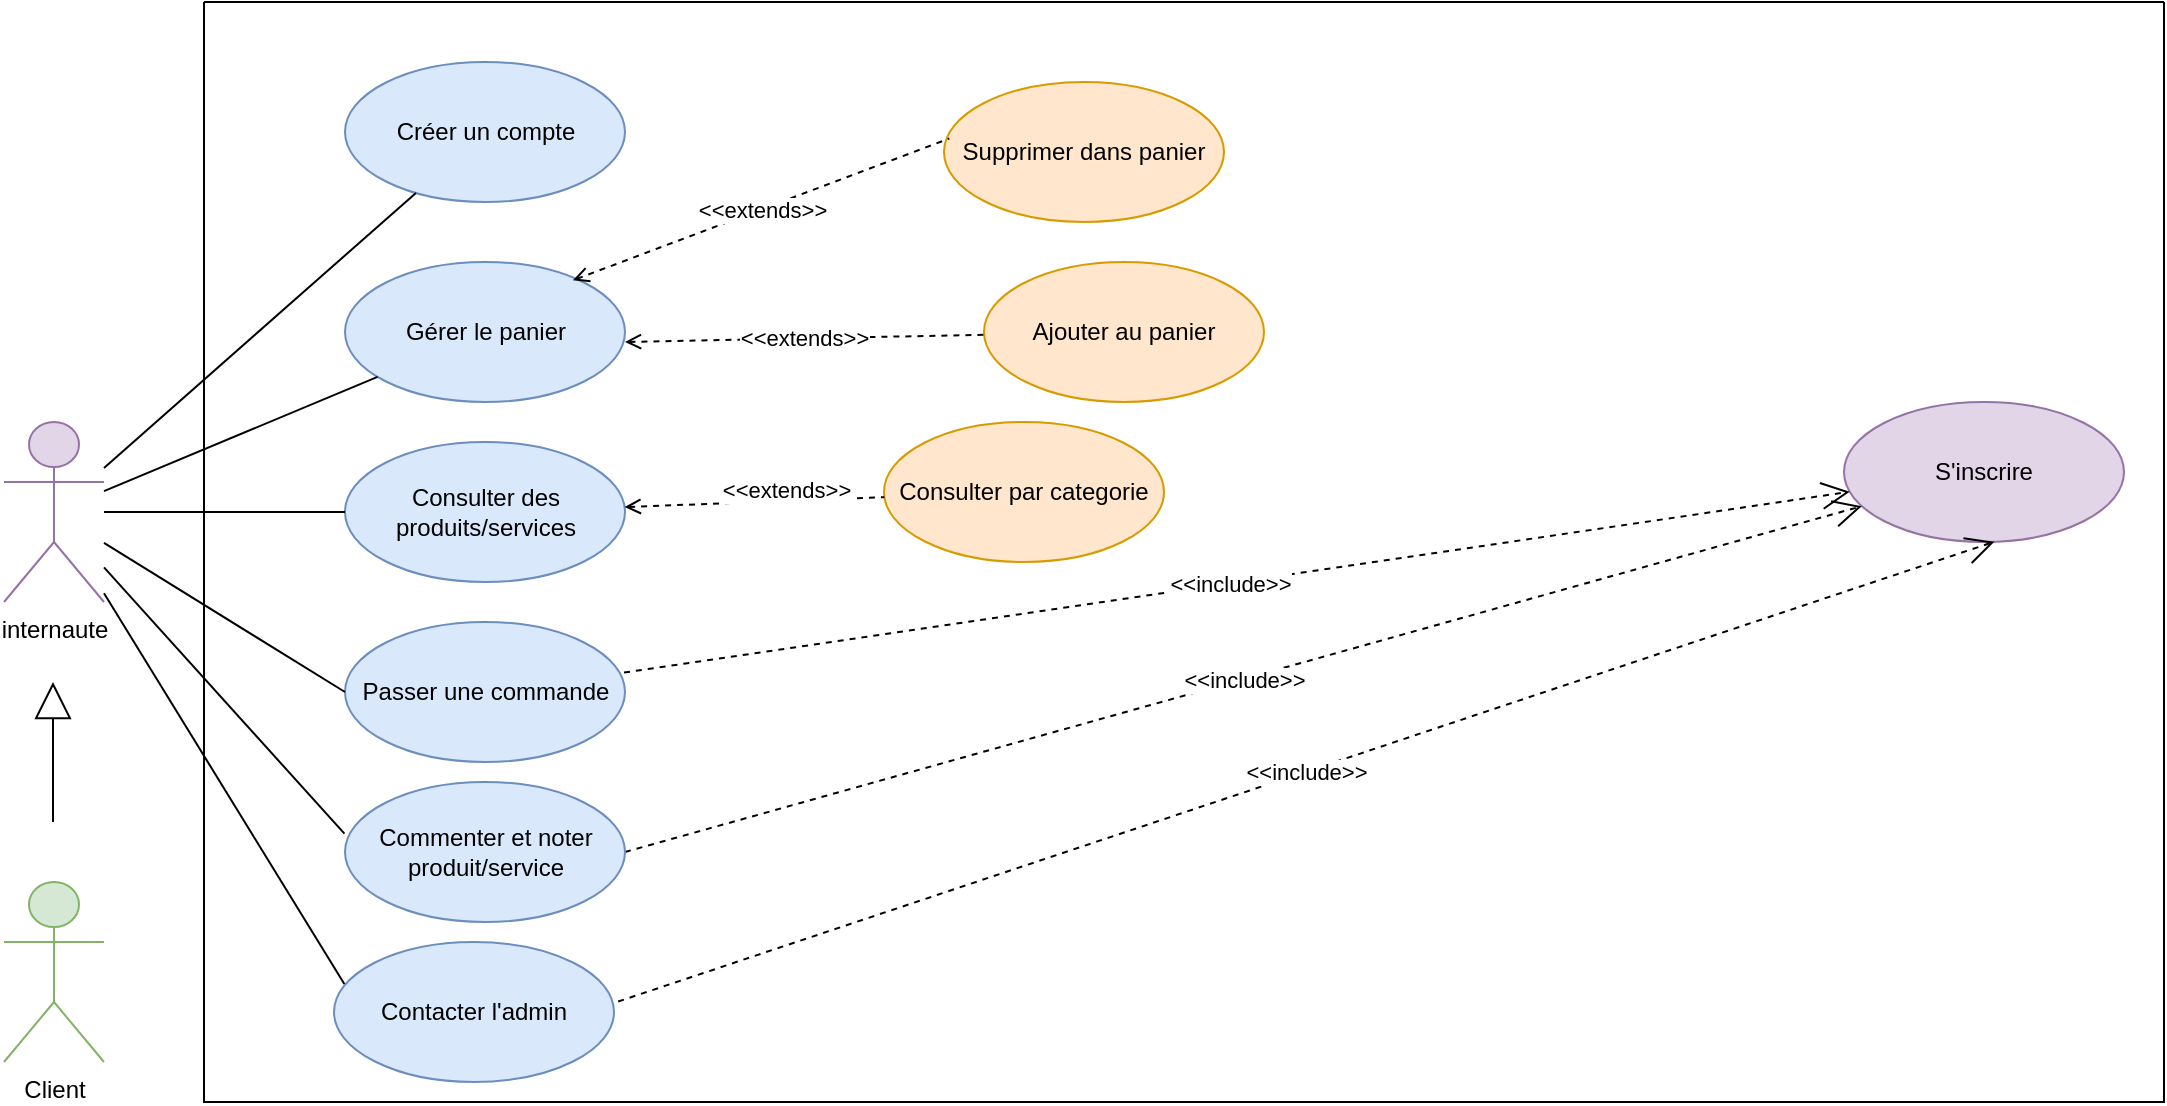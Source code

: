<mxfile version="24.7.15">
  <diagram name="Page-1" id="bUEUwU-Q62BYzUw0XERP">
    <mxGraphModel dx="1726" dy="1996" grid="1" gridSize="10" guides="1" tooltips="1" connect="1" arrows="1" fold="1" page="1" pageScale="1" pageWidth="850" pageHeight="1100" math="0" shadow="0">
      <root>
        <mxCell id="0" />
        <mxCell id="1" parent="0" />
        <mxCell id="_1SP2gPX3ro1V0lYQWk0-1" value="internaute" style="shape=umlActor;verticalLabelPosition=bottom;verticalAlign=top;html=1;outlineConnect=0;fillColor=#e1d5e7;strokeColor=#9673a6;" parent="1" vertex="1">
          <mxGeometry x="120" y="180" width="50" height="90" as="geometry" />
        </mxCell>
        <mxCell id="_1SP2gPX3ro1V0lYQWk0-16" value="" style="swimlane;startSize=0;" parent="1" vertex="1">
          <mxGeometry x="220" y="-30" width="980" height="550" as="geometry" />
        </mxCell>
        <mxCell id="_1SP2gPX3ro1V0lYQWk0-29" value="S&#39;inscrire" style="ellipse;whiteSpace=wrap;html=1;fillColor=#e1d5e7;strokeColor=#9673a6;" parent="_1SP2gPX3ro1V0lYQWk0-16" vertex="1">
          <mxGeometry x="820" y="200" width="140" height="70" as="geometry" />
        </mxCell>
        <mxCell id="_1SP2gPX3ro1V0lYQWk0-47" value="&amp;lt;&amp;lt;include&amp;gt;&amp;gt;" style="endArrow=open;endSize=12;dashed=1;html=1;rounded=0;exitX=1;exitY=0.5;exitDx=0;exitDy=0;" parent="_1SP2gPX3ro1V0lYQWk0-16" source="_1SP2gPX3ro1V0lYQWk0-20" target="_1SP2gPX3ro1V0lYQWk0-29" edge="1">
          <mxGeometry width="160" relative="1" as="geometry">
            <mxPoint x="235" y="71.89" as="sourcePoint" />
            <mxPoint x="454.578" y="178.113" as="targetPoint" />
          </mxGeometry>
        </mxCell>
        <mxCell id="_1SP2gPX3ro1V0lYQWk0-48" value="&amp;lt;&amp;lt;include&amp;gt;&amp;gt;" style="endArrow=open;endSize=12;dashed=1;html=1;rounded=0;exitX=0.954;exitY=0.374;exitDx=0;exitDy=0;exitPerimeter=0;" parent="_1SP2gPX3ro1V0lYQWk0-16" source="_1SP2gPX3ro1V0lYQWk0-19" target="_1SP2gPX3ro1V0lYQWk0-29" edge="1">
          <mxGeometry width="160" relative="1" as="geometry">
            <mxPoint x="170" y="133.5" as="sourcePoint" />
            <mxPoint x="390" y="240" as="targetPoint" />
          </mxGeometry>
        </mxCell>
        <mxCell id="SZk2A1mEkm47gknhFR_O-5" value="&lt;div&gt;Gérer le panier&lt;/div&gt;" style="ellipse;whiteSpace=wrap;html=1;fillColor=#dae8fc;strokeColor=#6c8ebf;" parent="_1SP2gPX3ro1V0lYQWk0-16" vertex="1">
          <mxGeometry x="70.5" y="130" width="140" height="70" as="geometry" />
        </mxCell>
        <mxCell id="SZk2A1mEkm47gknhFR_O-4" value="Supprimer dans panier" style="ellipse;whiteSpace=wrap;html=1;fillColor=#ffe6cc;strokeColor=#d79b00;" parent="_1SP2gPX3ro1V0lYQWk0-16" vertex="1">
          <mxGeometry x="370" y="40" width="140" height="70" as="geometry" />
        </mxCell>
        <mxCell id="SZk2A1mEkm47gknhFR_O-1" value="Créer un compte" style="ellipse;whiteSpace=wrap;html=1;fillColor=#dae8fc;strokeColor=#6c8ebf;" parent="_1SP2gPX3ro1V0lYQWk0-16" vertex="1">
          <mxGeometry x="70.5" y="30" width="140" height="70" as="geometry" />
        </mxCell>
        <mxCell id="_1SP2gPX3ro1V0lYQWk0-17" value="Consulter des produits/services" style="ellipse;whiteSpace=wrap;html=1;fillColor=#dae8fc;strokeColor=#6c8ebf;" parent="_1SP2gPX3ro1V0lYQWk0-16" vertex="1">
          <mxGeometry x="70.5" y="220" width="140" height="70" as="geometry" />
        </mxCell>
        <mxCell id="_1SP2gPX3ro1V0lYQWk0-19" value="Passer une commande" style="ellipse;whiteSpace=wrap;html=1;fillColor=#dae8fc;strokeColor=#6c8ebf;" parent="_1SP2gPX3ro1V0lYQWk0-16" vertex="1">
          <mxGeometry x="70.5" y="310.0" width="140" height="70" as="geometry" />
        </mxCell>
        <mxCell id="_1SP2gPX3ro1V0lYQWk0-20" value="Commenter et noter produit/service" style="ellipse;whiteSpace=wrap;html=1;fillColor=#dae8fc;strokeColor=#6c8ebf;" parent="_1SP2gPX3ro1V0lYQWk0-16" vertex="1">
          <mxGeometry x="70.5" y="390.0" width="140" height="70" as="geometry" />
        </mxCell>
        <mxCell id="_1SP2gPX3ro1V0lYQWk0-27" value="Contacter l&#39;admin" style="ellipse;whiteSpace=wrap;html=1;fillColor=#dae8fc;strokeColor=#6c8ebf;" parent="_1SP2gPX3ro1V0lYQWk0-16" vertex="1">
          <mxGeometry x="65" y="470" width="140" height="70" as="geometry" />
        </mxCell>
        <mxCell id="FpshHeZ8C7Dkaik3xRZZ-6" value="&amp;lt;&amp;lt;include&amp;gt;&amp;gt;" style="endArrow=open;endSize=12;dashed=1;html=1;rounded=0;exitX=1.015;exitY=0.425;exitDx=0;exitDy=0;exitPerimeter=0;entryX=0.537;entryY=0.998;entryDx=0;entryDy=0;entryPerimeter=0;" parent="_1SP2gPX3ro1V0lYQWk0-16" source="_1SP2gPX3ro1V0lYQWk0-27" target="_1SP2gPX3ro1V0lYQWk0-29" edge="1">
          <mxGeometry width="160" relative="1" as="geometry">
            <mxPoint x="210.5" y="715" as="sourcePoint" />
            <mxPoint x="430.5" y="300" as="targetPoint" />
          </mxGeometry>
        </mxCell>
        <mxCell id="eYcnwSPEYVFFNBRsw18R-63" value="Ajouter au panier" style="ellipse;whiteSpace=wrap;html=1;fillColor=#ffe6cc;strokeColor=#d79b00;" parent="_1SP2gPX3ro1V0lYQWk0-16" vertex="1">
          <mxGeometry x="390" y="130" width="140" height="70" as="geometry" />
        </mxCell>
        <mxCell id="eYcnwSPEYVFFNBRsw18R-64" value="&amp;lt;&amp;lt;extends&amp;gt;&amp;gt;" style="endArrow=none;endSize=7;endFill=0;html=1;rounded=0;exitX=0.924;exitY=0.843;exitDx=0;exitDy=0;exitPerimeter=0;dashed=1;startArrow=open;startFill=0;" parent="_1SP2gPX3ro1V0lYQWk0-16" target="eYcnwSPEYVFFNBRsw18R-63" edge="1">
          <mxGeometry width="160" relative="1" as="geometry">
            <mxPoint x="210.5" y="170" as="sourcePoint" />
            <mxPoint x="291.5" y="227" as="targetPoint" />
          </mxGeometry>
        </mxCell>
        <mxCell id="eYcnwSPEYVFFNBRsw18R-65" value="&amp;lt;&amp;lt;extends&amp;gt;&amp;gt;" style="endArrow=none;endSize=7;endFill=0;html=1;rounded=0;exitX=0.814;exitY=0.131;exitDx=0;exitDy=0;exitPerimeter=0;entryX=0.019;entryY=0.404;entryDx=0;entryDy=0;entryPerimeter=0;dashed=1;startArrow=open;startFill=0;" parent="_1SP2gPX3ro1V0lYQWk0-16" source="SZk2A1mEkm47gknhFR_O-5" target="SZk2A1mEkm47gknhFR_O-4" edge="1">
          <mxGeometry width="160" relative="1" as="geometry">
            <mxPoint x="180" y="130" as="sourcePoint" />
            <mxPoint x="243.5" y="154" as="targetPoint" />
          </mxGeometry>
        </mxCell>
        <mxCell id="eYcnwSPEYVFFNBRsw18R-67" value="Consulter par categorie" style="ellipse;whiteSpace=wrap;html=1;fillColor=#ffe6cc;strokeColor=#d79b00;" parent="_1SP2gPX3ro1V0lYQWk0-16" vertex="1">
          <mxGeometry x="340" y="210" width="140" height="70" as="geometry" />
        </mxCell>
        <mxCell id="eYcnwSPEYVFFNBRsw18R-68" value="&amp;lt;&amp;lt;extends&amp;gt;&amp;gt;" style="endArrow=none;endSize=7;endFill=0;html=1;rounded=0;dashed=1;startArrow=open;startFill=0;" parent="_1SP2gPX3ro1V0lYQWk0-16" source="_1SP2gPX3ro1V0lYQWk0-17" target="eYcnwSPEYVFFNBRsw18R-67" edge="1">
          <mxGeometry x="0.237" y="5" width="160" relative="1" as="geometry">
            <mxPoint x="160" y="240" as="sourcePoint" />
            <mxPoint x="322.5" y="265" as="targetPoint" />
            <mxPoint as="offset" />
          </mxGeometry>
        </mxCell>
        <mxCell id="_1SP2gPX3ro1V0lYQWk0-7" value="" style="endArrow=block;endSize=16;endFill=0;html=1;rounded=0;" parent="1" edge="1">
          <mxGeometry width="160" relative="1" as="geometry">
            <mxPoint x="144.5" y="380" as="sourcePoint" />
            <mxPoint x="144.5" y="310" as="targetPoint" />
          </mxGeometry>
        </mxCell>
        <mxCell id="SZk2A1mEkm47gknhFR_O-32" value="" style="endArrow=none;html=1;rounded=0;" parent="1" target="SZk2A1mEkm47gknhFR_O-5" edge="1" source="_1SP2gPX3ro1V0lYQWk0-1">
          <mxGeometry relative="1" as="geometry">
            <mxPoint x="120" y="220" as="sourcePoint" />
            <mxPoint x="288" y="108" as="targetPoint" />
          </mxGeometry>
        </mxCell>
        <mxCell id="FpshHeZ8C7Dkaik3xRZZ-1" value="Client" style="shape=umlActor;verticalLabelPosition=bottom;verticalAlign=top;html=1;outlineConnect=0;fillColor=#d5e8d4;strokeColor=#82b366;" parent="1" vertex="1">
          <mxGeometry x="120" y="410" width="50" height="90" as="geometry" />
        </mxCell>
        <mxCell id="SZk2A1mEkm47gknhFR_O-10" value="" style="endArrow=none;html=1;rounded=0;" parent="1" target="SZk2A1mEkm47gknhFR_O-1" edge="1" source="_1SP2gPX3ro1V0lYQWk0-1">
          <mxGeometry relative="1" as="geometry">
            <mxPoint x="140" y="190" as="sourcePoint" />
            <mxPoint x="273.319" y="125.779" as="targetPoint" />
          </mxGeometry>
        </mxCell>
        <mxCell id="SZk2A1mEkm47gknhFR_O-3" value="" style="endArrow=none;html=1;rounded=0;entryX=0;entryY=0.5;entryDx=0;entryDy=0;" parent="1" target="_1SP2gPX3ro1V0lYQWk0-17" edge="1" source="_1SP2gPX3ro1V0lYQWk0-1">
          <mxGeometry relative="1" as="geometry">
            <mxPoint x="140" y="240" as="sourcePoint" />
            <mxPoint x="288.819" y="319.999" as="targetPoint" />
          </mxGeometry>
        </mxCell>
        <mxCell id="_1SP2gPX3ro1V0lYQWk0-41" value="" style="endArrow=none;html=1;rounded=0;entryX=0;entryY=0.5;entryDx=0;entryDy=0;" parent="1" target="_1SP2gPX3ro1V0lYQWk0-19" edge="1" source="_1SP2gPX3ro1V0lYQWk0-1">
          <mxGeometry relative="1" as="geometry">
            <mxPoint x="140" y="270" as="sourcePoint" />
            <mxPoint x="280.5" y="462.8" as="targetPoint" />
          </mxGeometry>
        </mxCell>
        <mxCell id="_1SP2gPX3ro1V0lYQWk0-42" value="" style="endArrow=none;html=1;rounded=0;entryX=-0.002;entryY=0.369;entryDx=0;entryDy=0;entryPerimeter=0;" parent="1" target="_1SP2gPX3ro1V0lYQWk0-20" edge="1" source="_1SP2gPX3ro1V0lYQWk0-1">
          <mxGeometry relative="1" as="geometry">
            <mxPoint x="140" y="280" as="sourcePoint" />
            <mxPoint x="280.5" y="542.8" as="targetPoint" />
          </mxGeometry>
        </mxCell>
        <mxCell id="_1SP2gPX3ro1V0lYQWk0-44" value="" style="endArrow=none;html=1;rounded=0;entryX=0.037;entryY=0.3;entryDx=0;entryDy=0;entryPerimeter=0;" parent="1" target="_1SP2gPX3ro1V0lYQWk0-27" edge="1" source="_1SP2gPX3ro1V0lYQWk0-1">
          <mxGeometry relative="1" as="geometry">
            <mxPoint x="140" y="320" as="sourcePoint" />
            <mxPoint x="280.5" y="702.8" as="targetPoint" />
          </mxGeometry>
        </mxCell>
      </root>
    </mxGraphModel>
  </diagram>
</mxfile>
